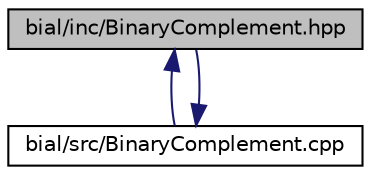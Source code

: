 digraph "bial/inc/BinaryComplement.hpp"
{
  edge [fontname="Helvetica",fontsize="10",labelfontname="Helvetica",labelfontsize="10"];
  node [fontname="Helvetica",fontsize="10",shape=record];
  Node1 [label="bial/inc/BinaryComplement.hpp",height=0.2,width=0.4,color="black", fillcolor="grey75", style="filled", fontcolor="black"];
  Node1 -> Node2 [dir="back",color="midnightblue",fontsize="10",style="solid",fontname="Helvetica"];
  Node2 [label="bial/src/BinaryComplement.cpp",height=0.2,width=0.4,color="black", fillcolor="white", style="filled",URL="$_binary_complement_8cpp.html"];
  Node2 -> Node1 [dir="back",color="midnightblue",fontsize="10",style="solid",fontname="Helvetica"];
}
